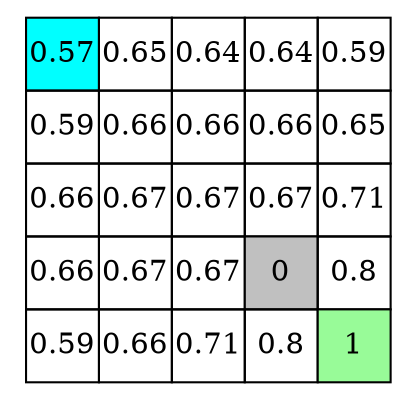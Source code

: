 digraph G
{
node [shape=plaintext]
a[label=<<TABLE BORDER="0" CELLBORDER="1" CELLSPACING="0">
<TR>
<TD width="35" height="35" fixedsize="true" BGCOLOR="cyan">0.57</TD>
<TD width="35" height="35" fixedsize="true">0.65</TD>
<TD width="35" height="35" fixedsize="true">0.64</TD>
<TD width="35" height="35" fixedsize="true">0.64</TD>
<TD width="35" height="35" fixedsize="true">0.59</TD>
</TR>
<TR>
<TD width="35" height="35" fixedsize="true">0.59</TD>
<TD width="35" height="35" fixedsize="true">0.66</TD>
<TD width="35" height="35" fixedsize="true">0.66</TD>
<TD width="35" height="35" fixedsize="true">0.66</TD>
<TD width="35" height="35" fixedsize="true">0.65</TD>
</TR>
<TR>
<TD width="35" height="35" fixedsize="true">0.66</TD>
<TD width="35" height="35" fixedsize="true">0.67</TD>
<TD width="35" height="35" fixedsize="true">0.67</TD>
<TD width="35" height="35" fixedsize="true">0.67</TD>
<TD width="35" height="35" fixedsize="true">0.71</TD>
</TR>
<TR>
<TD width="35" height="35" fixedsize="true">0.66</TD>
<TD width="35" height="35" fixedsize="true">0.67</TD>
<TD width="35" height="35" fixedsize="true">0.67</TD>
<TD width="35" height="35" fixedsize="true" BGCOLOR="gray">0</TD>
<TD width="35" height="35" fixedsize="true">0.8</TD>
</TR>
<TR>
<TD width="35" height="35" fixedsize="true">0.59</TD>
<TD width="35" height="35" fixedsize="true">0.66</TD>
<TD width="35" height="35" fixedsize="true">0.71</TD>
<TD width="35" height="35" fixedsize="true">0.8</TD>
<TD width="35" height="35" fixedsize="true" BGCOLOR="palegreen">1</TD>
</TR>
 </TABLE>>];
}
